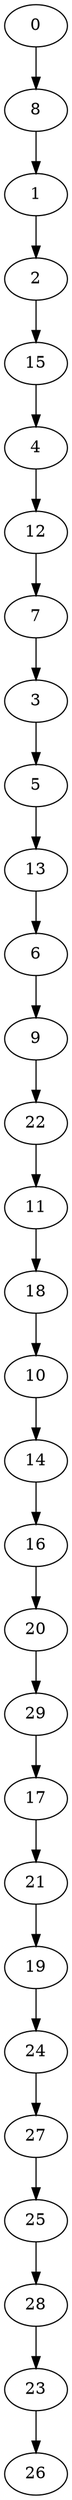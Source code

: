 digraph {
	0 [label=0]
	8 [label=8]
	1 [label=1]
	2 [label=2]
	15 [label=15]
	4 [label=4]
	12 [label=12]
	7 [label=7]
	3 [label=3]
	5 [label=5]
	13 [label=13]
	6 [label=6]
	9 [label=9]
	22 [label=22]
	11 [label=11]
	18 [label=18]
	10 [label=10]
	14 [label=14]
	16 [label=16]
	20 [label=20]
	29 [label=29]
	17 [label=17]
	21 [label=21]
	19 [label=19]
	24 [label=24]
	27 [label=27]
	25 [label=25]
	28 [label=28]
	23 [label=23]
	26 [label=26]
	0 -> 8
	8 -> 1
	1 -> 2
	2 -> 15
	15 -> 4
	4 -> 12
	12 -> 7
	7 -> 3
	3 -> 5
	5 -> 13
	13 -> 6
	6 -> 9
	9 -> 22
	22 -> 11
	11 -> 18
	18 -> 10
	10 -> 14
	14 -> 16
	16 -> 20
	20 -> 29
	29 -> 17
	17 -> 21
	21 -> 19
	19 -> 24
	24 -> 27
	27 -> 25
	25 -> 28
	28 -> 23
	23 -> 26
}
